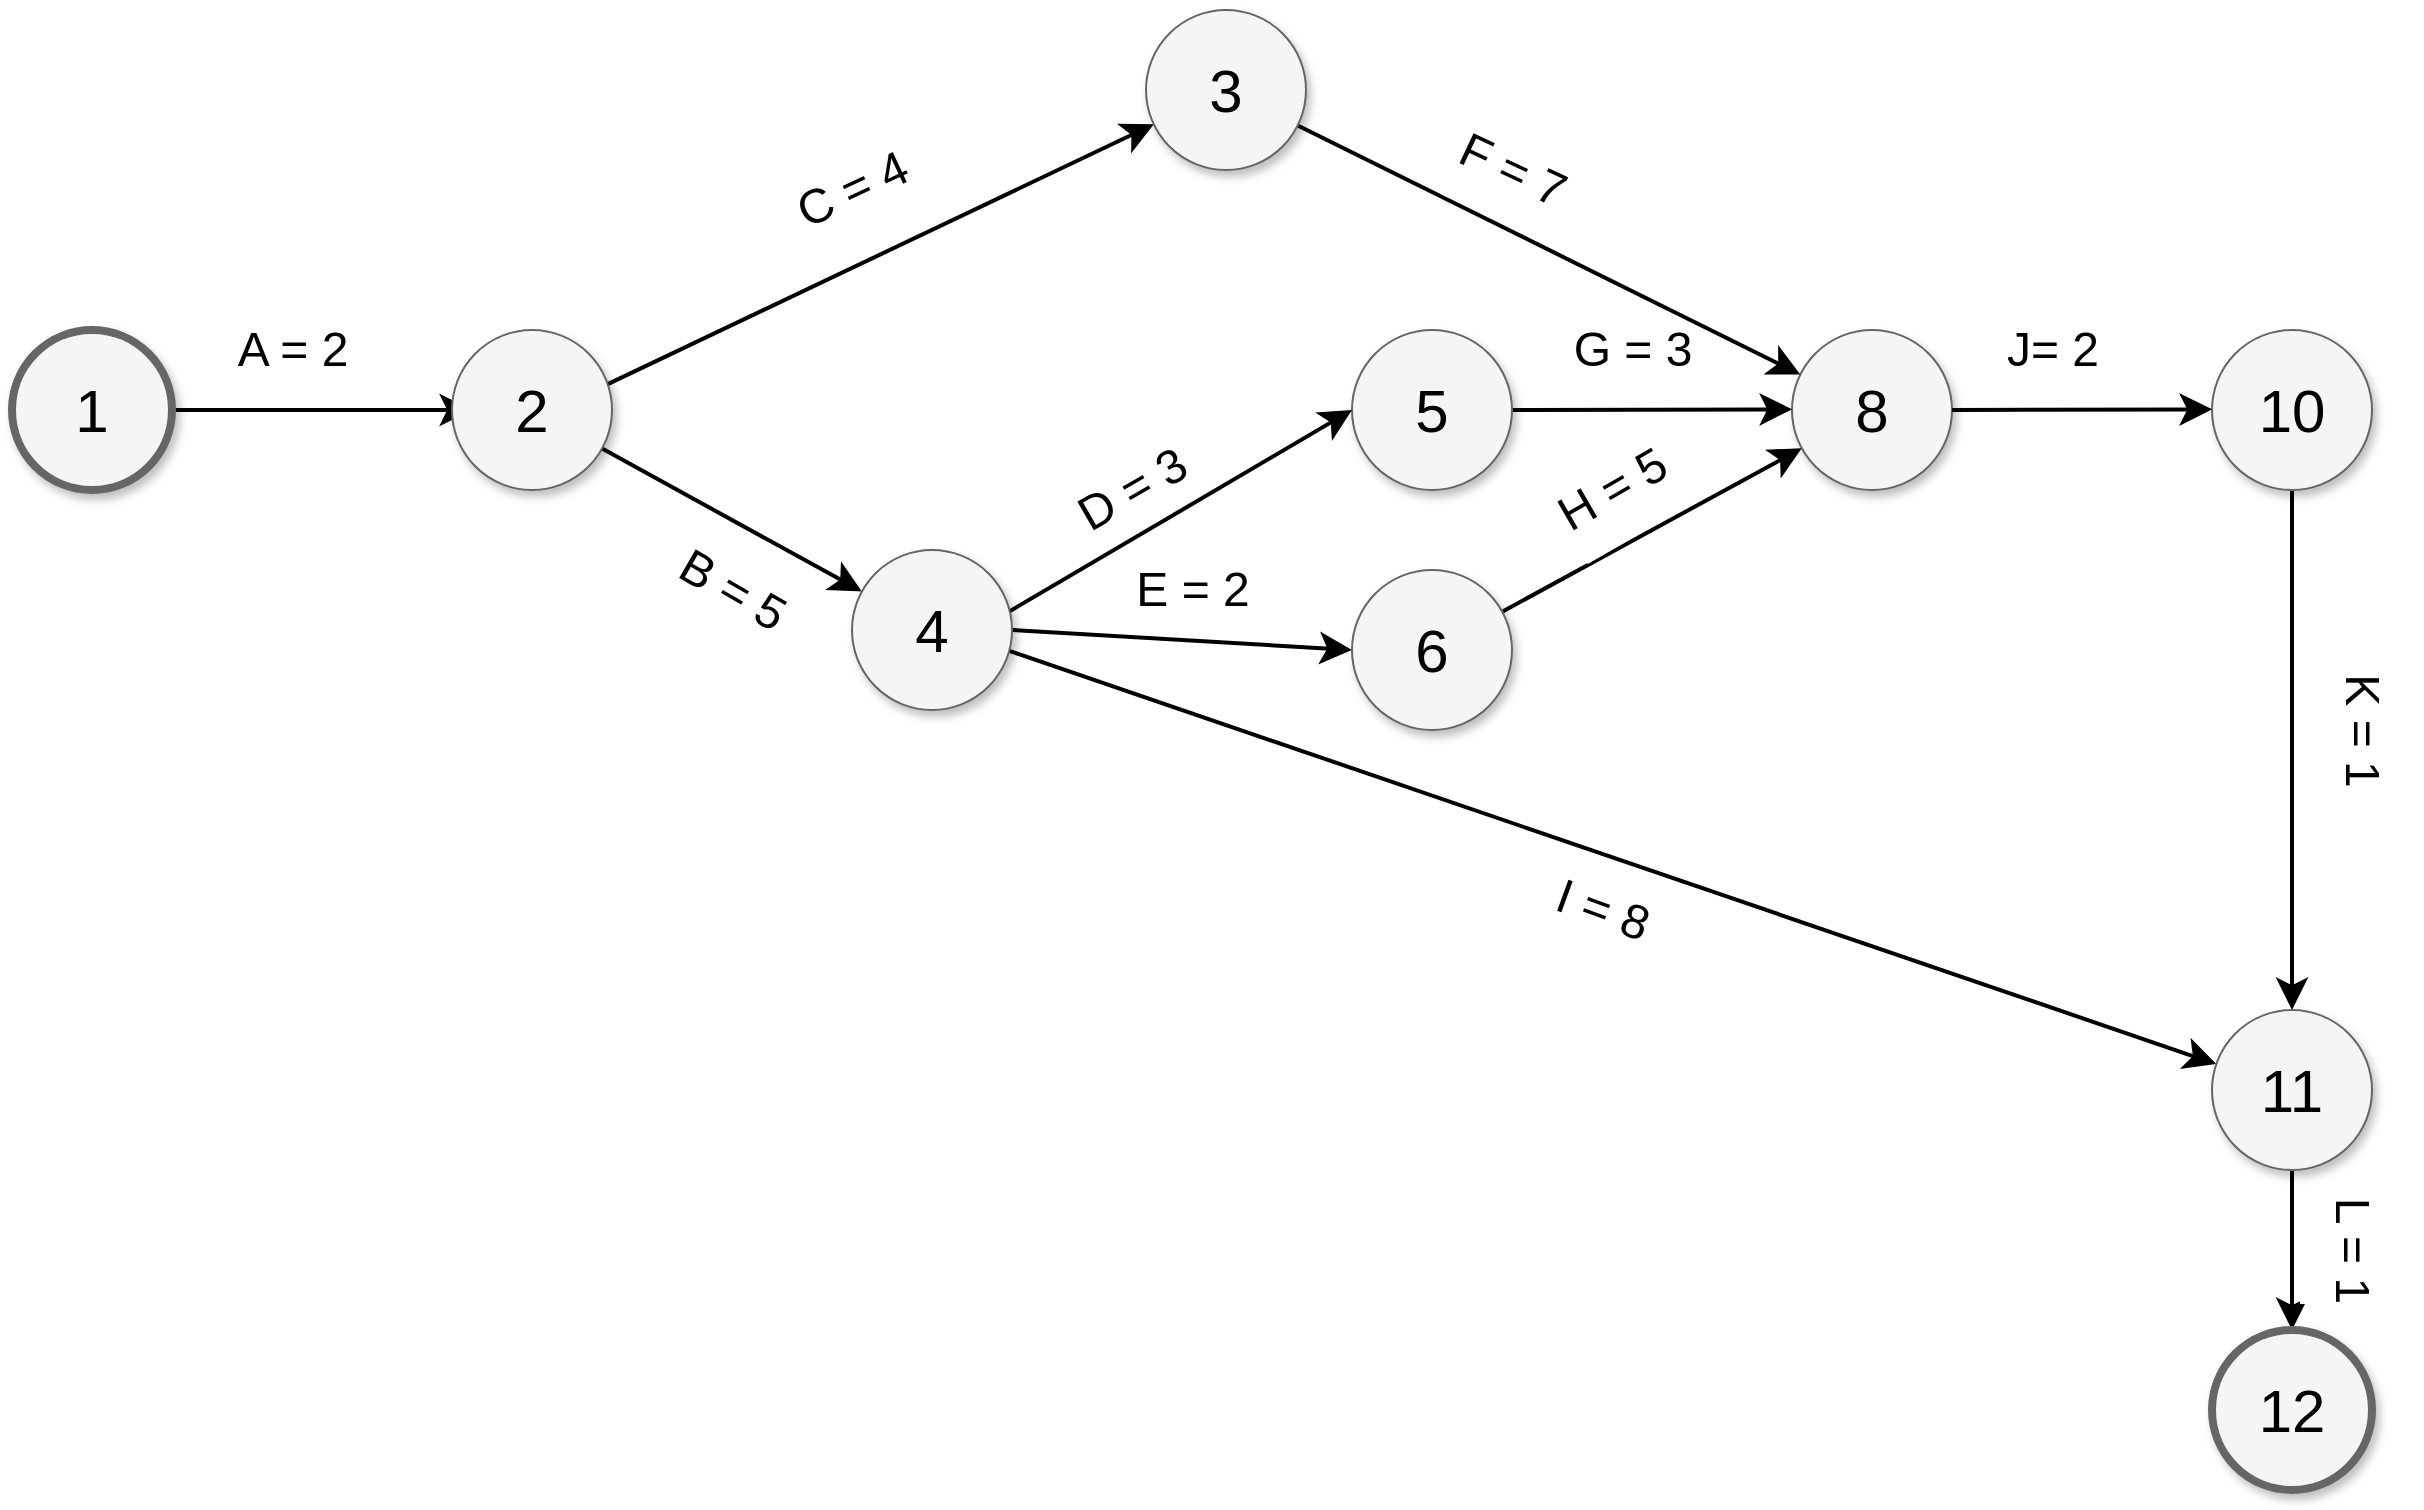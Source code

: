 <mxfile version="24.8.4">
  <diagram name="Page-1" id="ff44883e-f642-bcb2-894b-16b3d25a3f0b">
    <mxGraphModel dx="2012" dy="1162" grid="1" gridSize="10" guides="1" tooltips="1" connect="1" arrows="1" fold="1" page="1" pageScale="1.5" pageWidth="1169" pageHeight="826" background="none" math="0" shadow="0">
      <root>
        <mxCell id="0" style=";html=1;" />
        <mxCell id="1" style=";html=1;" parent="0" />
        <mxCell id="SE11u6hWFrdmR5JRd7o--43" value="&lt;p&gt;&lt;font style=&quot;font-size: 24px;&quot;&gt;I = 8&lt;/font&gt;&lt;/p&gt;" style="text;html=1;align=center;verticalAlign=middle;resizable=0;points=[];autosize=1;strokeColor=none;fillColor=none;fontFamily=Helvetica;fontSize=11;fontColor=default;labelBackgroundColor=default;rotation=20;" vertex="1" parent="1">
          <mxGeometry x="990" y="720" width="70" height="60" as="geometry" />
        </mxCell>
        <mxCell id="SE11u6hWFrdmR5JRd7o--44" value="&lt;p&gt;&lt;font style=&quot;font-size: 24px;&quot;&gt;D = 3&lt;/font&gt;&lt;/p&gt;" style="text;html=1;align=center;verticalAlign=middle;resizable=0;points=[];autosize=1;strokeColor=none;fillColor=none;fontFamily=Helvetica;fontSize=11;fontColor=default;labelBackgroundColor=default;rotation=-30;" vertex="1" parent="1">
          <mxGeometry x="750" y="510" width="80" height="60" as="geometry" />
        </mxCell>
        <mxCell id="SE11u6hWFrdmR5JRd7o--45" value="&lt;p&gt;&lt;font style=&quot;font-size: 24px;&quot;&gt;E = 2&lt;/font&gt;&lt;/p&gt;" style="text;html=1;align=center;verticalAlign=middle;resizable=0;points=[];autosize=1;strokeColor=none;fillColor=none;fontFamily=Helvetica;fontSize=11;fontColor=default;labelBackgroundColor=default;" vertex="1" parent="1">
          <mxGeometry x="780" y="560" width="80" height="60" as="geometry" />
        </mxCell>
        <mxCell id="SE11u6hWFrdmR5JRd7o--47" value="&lt;p&gt;&lt;font style=&quot;font-size: 24px;&quot;&gt;G = 3&lt;/font&gt;&lt;/p&gt;" style="text;html=1;align=center;verticalAlign=middle;resizable=0;points=[];autosize=1;strokeColor=none;fillColor=none;fontFamily=Helvetica;fontSize=11;fontColor=default;labelBackgroundColor=default;" vertex="1" parent="1">
          <mxGeometry x="1000" y="440" width="80" height="60" as="geometry" />
        </mxCell>
        <mxCell id="f0bcc99304e6f5a-9" style="edgeStyle=none;curved=1;html=1;startSize=10;endArrow=classic;endFill=1;endSize=10;strokeColor=#000000;strokeWidth=2;fontSize=12;" parent="1" source="f0bcc99304e6f5a-1" edge="1">
          <mxGeometry relative="1" as="geometry">
            <mxPoint x="270" y="500" as="sourcePoint" />
            <mxPoint x="460" y="500" as="targetPoint" />
          </mxGeometry>
        </mxCell>
        <mxCell id="f0bcc99304e6f5a-11" style="edgeStyle=none;curved=1;html=1;startSize=10;endFill=1;endSize=10;strokeWidth=2;fontSize=12;exitX=0.957;exitY=0.346;exitDx=0;exitDy=0;exitPerimeter=0;" parent="1" source="f0bcc99304e6f5a-2" target="f0bcc99304e6f5a-5" edge="1">
          <mxGeometry relative="1" as="geometry" />
        </mxCell>
        <mxCell id="SE11u6hWFrdmR5JRd7o--32" style="edgeStyle=none;shape=connector;rounded=0;jumpSize=6;orthogonalLoop=1;jettySize=auto;html=1;strokeColor=default;strokeWidth=2;align=center;verticalAlign=middle;fontFamily=Helvetica;fontSize=11;fontColor=default;labelBackgroundColor=default;autosize=1;resizable=0;startSize=10;endArrow=classic;endSize=10;" edge="1" parent="1" source="f0bcc99304e6f5a-2" target="SE11u6hWFrdmR5JRd7o--6">
          <mxGeometry relative="1" as="geometry" />
        </mxCell>
        <mxCell id="f0bcc99304e6f5a-2" value="2" style="ellipse;whiteSpace=wrap;html=1;rounded=0;shadow=1;strokeColor=#666666;strokeWidth=1;fontSize=30;align=center;fillColor=#f5f5f5;" parent="1" vertex="1">
          <mxGeometry x="450" y="460" width="80" height="80" as="geometry" />
        </mxCell>
        <mxCell id="f0bcc99304e6f5a-3" value="8" style="ellipse;whiteSpace=wrap;html=1;rounded=0;shadow=1;strokeColor=#666666;strokeWidth=1;fontSize=30;align=center;fillColor=#f5f5f5;" parent="1" vertex="1">
          <mxGeometry x="1120" y="460" width="80" height="80" as="geometry" />
        </mxCell>
        <mxCell id="SE11u6hWFrdmR5JRd7o--58" style="edgeStyle=none;shape=connector;rounded=0;jumpSize=6;orthogonalLoop=1;jettySize=auto;html=1;strokeColor=default;strokeWidth=2;align=center;verticalAlign=middle;fontFamily=Helvetica;fontSize=11;fontColor=default;labelBackgroundColor=default;autosize=1;resizable=0;startSize=10;endArrow=classic;endSize=10;" edge="1" parent="1" source="f0bcc99304e6f5a-5" target="f0bcc99304e6f5a-3">
          <mxGeometry relative="1" as="geometry" />
        </mxCell>
        <mxCell id="f0bcc99304e6f5a-5" value="3" style="ellipse;whiteSpace=wrap;html=1;rounded=0;shadow=1;strokeColor=#666666;strokeWidth=1;fontSize=30;align=center;fillColor=#f5f5f5;" parent="1" vertex="1">
          <mxGeometry x="797" y="300" width="80" height="80" as="geometry" />
        </mxCell>
        <mxCell id="SE11u6hWFrdmR5JRd7o--41" style="edgeStyle=none;shape=connector;rounded=0;jumpSize=6;orthogonalLoop=1;jettySize=auto;html=1;exitX=1;exitY=0.5;exitDx=0;exitDy=0;strokeColor=default;strokeWidth=2;align=center;verticalAlign=middle;fontFamily=Helvetica;fontSize=11;fontColor=default;labelBackgroundColor=default;autosize=1;resizable=0;startSize=10;endArrow=classic;endSize=10;" edge="1" parent="1" source="f0bcc99304e6f5a-7">
          <mxGeometry relative="1" as="geometry">
            <mxPoint x="1120" y="499.667" as="targetPoint" />
          </mxGeometry>
        </mxCell>
        <mxCell id="f0bcc99304e6f5a-7" value="5" style="ellipse;whiteSpace=wrap;html=1;rounded=0;shadow=1;strokeColor=#666666;strokeWidth=1;fontSize=30;align=center;fillColor=#f5f5f5;" parent="1" vertex="1">
          <mxGeometry x="900" y="460" width="80" height="80" as="geometry" />
        </mxCell>
        <mxCell id="SE11u6hWFrdmR5JRd7o--37" style="edgeStyle=none;shape=connector;rounded=0;jumpSize=6;orthogonalLoop=1;jettySize=auto;html=1;exitX=0.982;exitY=0.385;exitDx=0;exitDy=0;entryX=0;entryY=0.5;entryDx=0;entryDy=0;strokeColor=default;strokeWidth=2;align=center;verticalAlign=middle;fontFamily=Helvetica;fontSize=11;fontColor=default;labelBackgroundColor=default;autosize=1;resizable=0;startSize=10;endArrow=classic;endSize=10;exitPerimeter=0;" edge="1" parent="1" source="SE11u6hWFrdmR5JRd7o--6" target="f0bcc99304e6f5a-7">
          <mxGeometry relative="1" as="geometry" />
        </mxCell>
        <mxCell id="SE11u6hWFrdmR5JRd7o--38" style="edgeStyle=none;shape=connector;rounded=0;jumpSize=6;orthogonalLoop=1;jettySize=auto;html=1;exitX=1;exitY=0.5;exitDx=0;exitDy=0;entryX=0;entryY=0.5;entryDx=0;entryDy=0;strokeColor=default;strokeWidth=2;align=center;verticalAlign=middle;fontFamily=Helvetica;fontSize=11;fontColor=default;labelBackgroundColor=default;autosize=1;resizable=0;startSize=10;endArrow=classic;endSize=10;" edge="1" parent="1" source="SE11u6hWFrdmR5JRd7o--6" target="SE11u6hWFrdmR5JRd7o--7">
          <mxGeometry relative="1" as="geometry" />
        </mxCell>
        <mxCell id="SE11u6hWFrdmR5JRd7o--39" style="edgeStyle=none;shape=connector;rounded=0;jumpSize=6;orthogonalLoop=1;jettySize=auto;html=1;exitX=0.965;exitY=0.624;exitDx=0;exitDy=0;strokeColor=default;strokeWidth=2;align=center;verticalAlign=middle;fontFamily=Helvetica;fontSize=11;fontColor=default;labelBackgroundColor=default;autosize=1;resizable=0;startSize=10;endArrow=classic;endSize=10;exitPerimeter=0;" edge="1" parent="1" source="SE11u6hWFrdmR5JRd7o--6" target="SE11u6hWFrdmR5JRd7o--64">
          <mxGeometry relative="1" as="geometry">
            <mxPoint x="900.32" y="724.32" as="targetPoint" />
          </mxGeometry>
        </mxCell>
        <mxCell id="SE11u6hWFrdmR5JRd7o--6" value="4" style="ellipse;whiteSpace=wrap;html=1;rounded=0;shadow=1;strokeColor=#666666;strokeWidth=1;fontSize=30;align=center;fillColor=#f5f5f5;" vertex="1" parent="1">
          <mxGeometry x="650" y="570" width="80" height="80" as="geometry" />
        </mxCell>
        <mxCell id="SE11u6hWFrdmR5JRd7o--55" style="edgeStyle=none;shape=connector;rounded=0;jumpSize=6;orthogonalLoop=1;jettySize=auto;html=1;strokeColor=default;strokeWidth=2;align=center;verticalAlign=middle;fontFamily=Helvetica;fontSize=11;fontColor=default;labelBackgroundColor=default;autosize=1;resizable=0;startSize=10;endArrow=classic;endSize=10;" edge="1" parent="1" source="SE11u6hWFrdmR5JRd7o--7" target="f0bcc99304e6f5a-3">
          <mxGeometry relative="1" as="geometry" />
        </mxCell>
        <mxCell id="SE11u6hWFrdmR5JRd7o--7" value="6" style="ellipse;whiteSpace=wrap;html=1;rounded=0;shadow=1;strokeColor=#666666;strokeWidth=1;fontSize=30;align=center;fillColor=#f5f5f5;" vertex="1" parent="1">
          <mxGeometry x="900" y="580" width="80" height="80" as="geometry" />
        </mxCell>
        <mxCell id="SE11u6hWFrdmR5JRd7o--30" value="&lt;p&gt;&lt;font style=&quot;font-size: 24px;&quot;&gt;A = 2&lt;/font&gt;&lt;/p&gt;" style="text;html=1;align=center;verticalAlign=middle;resizable=0;points=[];autosize=1;strokeColor=none;fillColor=none;fontFamily=Helvetica;fontSize=11;fontColor=default;labelBackgroundColor=default;" vertex="1" parent="1">
          <mxGeometry x="330" y="440" width="80" height="60" as="geometry" />
        </mxCell>
        <mxCell id="SE11u6hWFrdmR5JRd7o--31" value="&lt;p&gt;&lt;font style=&quot;font-size: 24px;&quot;&gt;C = 4&lt;/font&gt;&lt;/p&gt;" style="text;html=1;align=center;verticalAlign=middle;resizable=0;points=[];autosize=1;strokeColor=none;fillColor=none;fontFamily=Helvetica;fontSize=11;fontColor=default;labelBackgroundColor=default;rotation=-25;" vertex="1" parent="1">
          <mxGeometry x="610" y="360" width="80" height="60" as="geometry" />
        </mxCell>
        <mxCell id="SE11u6hWFrdmR5JRd7o--35" value="&lt;p&gt;&lt;font style=&quot;font-size: 24px;&quot;&gt;B = 5&lt;/font&gt;&lt;/p&gt;" style="text;html=1;align=center;verticalAlign=middle;resizable=0;points=[];autosize=1;strokeColor=none;fillColor=none;fontFamily=Helvetica;fontSize=11;fontColor=default;labelBackgroundColor=default;rotation=30;" vertex="1" parent="1">
          <mxGeometry x="550" y="560" width="80" height="60" as="geometry" />
        </mxCell>
        <mxCell id="SE11u6hWFrdmR5JRd7o--40" value="" style="edgeStyle=none;curved=1;html=1;startSize=10;endArrow=classic;endFill=1;endSize=10;strokeColor=#000000;strokeWidth=2;fontSize=12;" edge="1" parent="1" target="f0bcc99304e6f5a-1">
          <mxGeometry relative="1" as="geometry">
            <mxPoint x="270" y="500" as="sourcePoint" />
            <mxPoint x="460" y="500" as="targetPoint" />
          </mxGeometry>
        </mxCell>
        <mxCell id="f0bcc99304e6f5a-1" value="1" style="ellipse;whiteSpace=wrap;html=1;rounded=0;shadow=1;strokeColor=#666666;strokeWidth=4;fontSize=30;align=center;fillColor=#f5f5f5;" parent="1" vertex="1">
          <mxGeometry x="230" y="460" width="80" height="80" as="geometry" />
        </mxCell>
        <mxCell id="SE11u6hWFrdmR5JRd7o--46" value="&lt;p&gt;&lt;font style=&quot;font-size: 24px;&quot;&gt;F = 7&lt;/font&gt;&lt;/p&gt;" style="text;html=1;align=center;verticalAlign=middle;resizable=0;points=[];autosize=1;strokeColor=none;fillColor=none;fontFamily=Helvetica;fontSize=11;fontColor=default;labelBackgroundColor=default;rotation=25;" vertex="1" parent="1">
          <mxGeometry x="940" y="350" width="80" height="60" as="geometry" />
        </mxCell>
        <mxCell id="SE11u6hWFrdmR5JRd7o--50" value="&lt;p&gt;&lt;font style=&quot;font-size: 24px;&quot;&gt;H = 5&lt;/font&gt;&lt;/p&gt;" style="text;html=1;align=center;verticalAlign=middle;resizable=0;points=[];autosize=1;strokeColor=none;fillColor=none;fontFamily=Helvetica;fontSize=11;fontColor=default;labelBackgroundColor=default;rotation=-30;" vertex="1" parent="1">
          <mxGeometry x="990" y="510" width="80" height="60" as="geometry" />
        </mxCell>
        <mxCell id="SE11u6hWFrdmR5JRd7o--66" style="edgeStyle=none;shape=connector;rounded=0;jumpSize=6;orthogonalLoop=1;jettySize=auto;html=1;strokeColor=default;strokeWidth=2;align=center;verticalAlign=middle;fontFamily=Helvetica;fontSize=11;fontColor=default;labelBackgroundColor=default;autosize=1;resizable=0;startSize=10;endArrow=classic;endSize=10;" edge="1" parent="1" source="SE11u6hWFrdmR5JRd7o--51" target="SE11u6hWFrdmR5JRd7o--64">
          <mxGeometry relative="1" as="geometry" />
        </mxCell>
        <mxCell id="SE11u6hWFrdmR5JRd7o--51" value="10" style="ellipse;whiteSpace=wrap;html=1;rounded=0;shadow=1;strokeColor=#666666;strokeWidth=1;fontSize=30;align=center;fillColor=#f5f5f5;" vertex="1" parent="1">
          <mxGeometry x="1330" y="460" width="80" height="80" as="geometry" />
        </mxCell>
        <mxCell id="SE11u6hWFrdmR5JRd7o--52" style="edgeStyle=none;shape=connector;rounded=0;jumpSize=6;orthogonalLoop=1;jettySize=auto;html=1;exitX=1;exitY=0.5;exitDx=0;exitDy=0;strokeColor=default;strokeWidth=2;align=center;verticalAlign=middle;fontFamily=Helvetica;fontSize=11;fontColor=default;labelBackgroundColor=default;autosize=1;resizable=0;startSize=10;endArrow=classic;endSize=10;" edge="1" parent="1">
          <mxGeometry relative="1" as="geometry">
            <mxPoint x="1330" y="499.667" as="targetPoint" />
            <mxPoint x="1200" y="500" as="sourcePoint" />
          </mxGeometry>
        </mxCell>
        <mxCell id="SE11u6hWFrdmR5JRd7o--53" value="&lt;p&gt;&lt;font style=&quot;font-size: 24px;&quot;&gt;J= 2&lt;/font&gt;&lt;/p&gt;" style="text;html=1;align=center;verticalAlign=middle;resizable=0;points=[];autosize=1;strokeColor=none;fillColor=none;fontFamily=Helvetica;fontSize=11;fontColor=default;labelBackgroundColor=default;" vertex="1" parent="1">
          <mxGeometry x="1215" y="440" width="70" height="60" as="geometry" />
        </mxCell>
        <mxCell id="SE11u6hWFrdmR5JRd7o--69" style="edgeStyle=none;shape=connector;rounded=0;jumpSize=6;orthogonalLoop=1;jettySize=auto;html=1;strokeColor=default;strokeWidth=2;align=center;verticalAlign=middle;fontFamily=Helvetica;fontSize=11;fontColor=default;labelBackgroundColor=default;autosize=1;resizable=0;startSize=10;endArrow=classic;endSize=10;" edge="1" parent="1" source="SE11u6hWFrdmR5JRd7o--64" target="SE11u6hWFrdmR5JRd7o--71">
          <mxGeometry relative="1" as="geometry">
            <mxPoint x="1370" y="970" as="targetPoint" />
          </mxGeometry>
        </mxCell>
        <mxCell id="SE11u6hWFrdmR5JRd7o--64" value="11" style="ellipse;whiteSpace=wrap;html=1;rounded=0;shadow=1;strokeColor=#666666;strokeWidth=1;fontSize=30;align=center;fillColor=#f5f5f5;" vertex="1" parent="1">
          <mxGeometry x="1330" y="800" width="80" height="80" as="geometry" />
        </mxCell>
        <mxCell id="SE11u6hWFrdmR5JRd7o--67" value="&lt;p&gt;&lt;font style=&quot;font-size: 24px;&quot;&gt;K = 1&lt;/font&gt;&lt;/p&gt;" style="text;html=1;align=center;verticalAlign=middle;resizable=0;points=[];autosize=1;strokeColor=none;fillColor=none;fontFamily=Helvetica;fontSize=11;fontColor=default;labelBackgroundColor=default;rotation=90;" vertex="1" parent="1">
          <mxGeometry x="1365" y="630" width="80" height="60" as="geometry" />
        </mxCell>
        <mxCell id="SE11u6hWFrdmR5JRd7o--71" value="12" style="ellipse;whiteSpace=wrap;html=1;rounded=0;shadow=1;strokeColor=#666666;strokeWidth=4;fontSize=30;align=center;fillColor=#f5f5f5;" vertex="1" parent="1">
          <mxGeometry x="1330" y="960" width="80" height="80" as="geometry" />
        </mxCell>
        <mxCell id="SE11u6hWFrdmR5JRd7o--72" value="&lt;p&gt;&lt;font style=&quot;font-size: 24px;&quot;&gt;L = 1&lt;/font&gt;&lt;/p&gt;" style="text;html=1;align=center;verticalAlign=middle;resizable=0;points=[];autosize=1;strokeColor=none;fillColor=none;fontFamily=Helvetica;fontSize=11;fontColor=default;labelBackgroundColor=default;rotation=90;" vertex="1" parent="1">
          <mxGeometry x="1360" y="890" width="80" height="60" as="geometry" />
        </mxCell>
      </root>
    </mxGraphModel>
  </diagram>
</mxfile>
